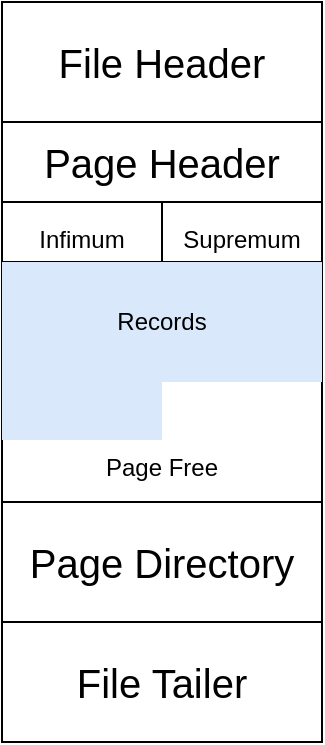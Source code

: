 <mxfile version="20.8.19" type="device"><diagram name="Page-1" id="5X7qmwgHOfAjLhb3YUsZ"><mxGraphModel dx="1434" dy="708" grid="1" gridSize="10" guides="1" tooltips="1" connect="1" arrows="1" fold="1" page="1" pageScale="1" pageWidth="850" pageHeight="1100" math="0" shadow="0"><root><mxCell id="0"/><mxCell id="1" parent="0"/><mxCell id="koLjiDiufipP8f6T_nUg-2" value="&lt;font style=&quot;font-size: 20px;&quot;&gt;File Header&lt;/font&gt;" style="rounded=0;whiteSpace=wrap;html=1;" vertex="1" parent="1"><mxGeometry x="300" y="90" width="160" height="60" as="geometry"/></mxCell><mxCell id="koLjiDiufipP8f6T_nUg-3" value="&lt;font style=&quot;font-size: 20px;&quot;&gt;File Tailer&lt;/font&gt;" style="rounded=0;whiteSpace=wrap;html=1;" vertex="1" parent="1"><mxGeometry x="300" y="400" width="160" height="60" as="geometry"/></mxCell><mxCell id="koLjiDiufipP8f6T_nUg-4" value="&lt;br&gt;&lt;br&gt;&lt;br&gt;&lt;br&gt;&lt;br&gt;&lt;br&gt;&lt;br&gt;&lt;br&gt;Page Free" style="rounded=0;whiteSpace=wrap;html=1;" vertex="1" parent="1"><mxGeometry x="300" y="190" width="160" height="150" as="geometry"/></mxCell><mxCell id="koLjiDiufipP8f6T_nUg-5" value="&lt;font style=&quot;font-size: 12px;&quot;&gt;Infimum&lt;/font&gt;" style="rounded=0;whiteSpace=wrap;html=1;fontSize=20;" vertex="1" parent="1"><mxGeometry x="300" y="190" width="80" height="30" as="geometry"/></mxCell><mxCell id="koLjiDiufipP8f6T_nUg-6" value="&lt;font style=&quot;font-size: 12px;&quot;&gt;Supremum&lt;/font&gt;" style="rounded=0;whiteSpace=wrap;html=1;fontSize=20;" vertex="1" parent="1"><mxGeometry x="380" y="190" width="80" height="30" as="geometry"/></mxCell><mxCell id="koLjiDiufipP8f6T_nUg-7" value="&lt;font style=&quot;font-size: 20px;&quot;&gt;Page Directory&lt;/font&gt;" style="rounded=0;whiteSpace=wrap;html=1;" vertex="1" parent="1"><mxGeometry x="300" y="340" width="160" height="60" as="geometry"/></mxCell><mxCell id="koLjiDiufipP8f6T_nUg-8" value="Records" style="rounded=0;whiteSpace=wrap;html=1;fontSize=12;strokeColor=none;fillColor=#dae8fc;" vertex="1" parent="1"><mxGeometry x="300" y="220" width="160" height="60" as="geometry"/></mxCell><mxCell id="koLjiDiufipP8f6T_nUg-9" value="" style="rounded=0;whiteSpace=wrap;html=1;fontSize=12;fillColor=#dae8fc;strokeColor=none;" vertex="1" parent="1"><mxGeometry x="300" y="279" width="80" height="30" as="geometry"/></mxCell><mxCell id="koLjiDiufipP8f6T_nUg-10" value="&lt;font style=&quot;font-size: 20px;&quot;&gt;Page Header&lt;/font&gt;" style="rounded=0;whiteSpace=wrap;html=1;" vertex="1" parent="1"><mxGeometry x="300" y="150" width="160" height="40" as="geometry"/></mxCell></root></mxGraphModel></diagram></mxfile>